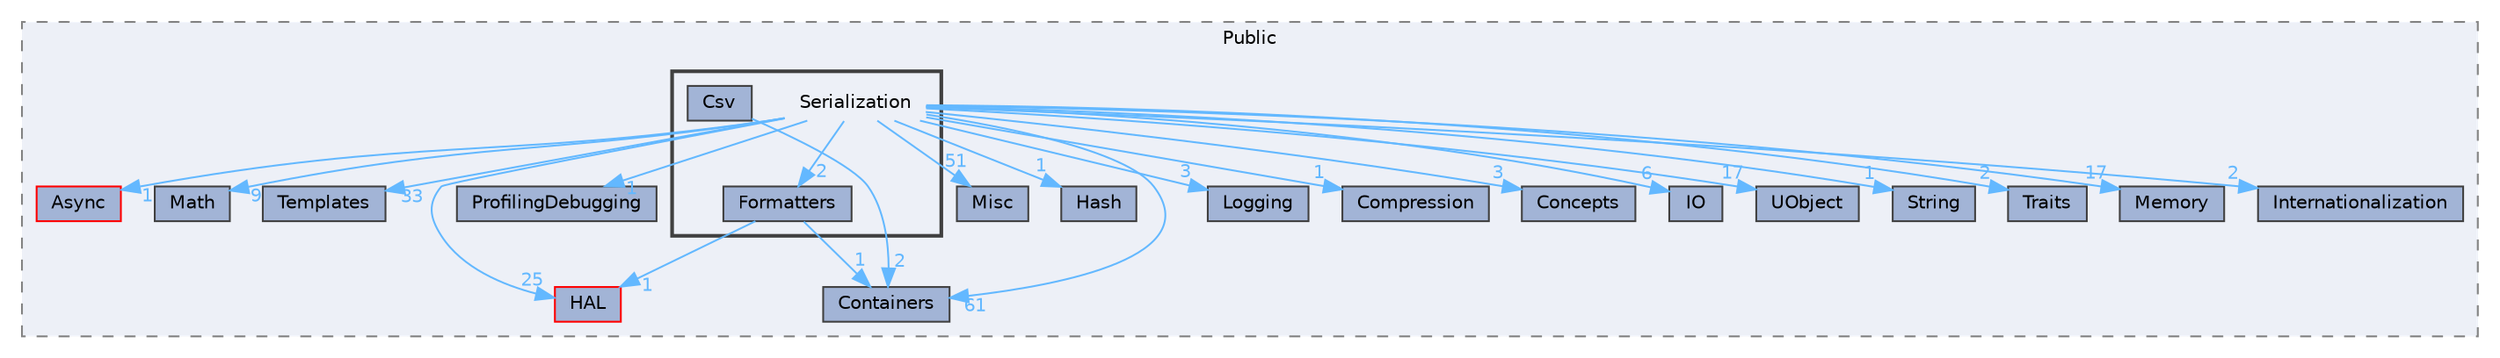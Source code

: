 digraph "Serialization"
{
 // INTERACTIVE_SVG=YES
 // LATEX_PDF_SIZE
  bgcolor="transparent";
  edge [fontname=Helvetica,fontsize=10,labelfontname=Helvetica,labelfontsize=10];
  node [fontname=Helvetica,fontsize=10,shape=box,height=0.2,width=0.4];
  compound=true
  subgraph clusterdir_ba49309ee78fabe0452662bc1a7ef37d {
    graph [ bgcolor="#edf0f7", pencolor="grey50", label="Public", fontname=Helvetica,fontsize=10 style="filled,dashed", URL="dir_ba49309ee78fabe0452662bc1a7ef37d.html",tooltip=""]
  dir_05d66f52e7112794eb14e508e2415903 [label="ProfilingDebugging", fillcolor="#a2b4d6", color="grey25", style="filled", URL="dir_05d66f52e7112794eb14e508e2415903.html",tooltip=""];
  dir_fab0544b3443f914df6ed288343023f7 [label="Async", fillcolor="#a2b4d6", color="red", style="filled", URL="dir_fab0544b3443f914df6ed288343023f7.html",tooltip=""];
  dir_d9c32345848c1de2353c1248bbdefaac [label="Math", fillcolor="#a2b4d6", color="grey25", style="filled", URL="dir_d9c32345848c1de2353c1248bbdefaac.html",tooltip=""];
  dir_d923b29e5793e4ca6ecf89bd6d2fe94d [label="Templates", fillcolor="#a2b4d6", color="grey25", style="filled", URL="dir_d923b29e5793e4ca6ecf89bd6d2fe94d.html",tooltip=""];
  dir_d6d4edf6ba84739b62e6fae684879a69 [label="Containers", fillcolor="#a2b4d6", color="grey25", style="filled", URL="dir_d6d4edf6ba84739b62e6fae684879a69.html",tooltip=""];
  dir_cdbe86fff28349c50d558c00879cc362 [label="Logging", fillcolor="#a2b4d6", color="grey25", style="filled", URL="dir_cdbe86fff28349c50d558c00879cc362.html",tooltip=""];
  dir_c4f461ceca7dce2b5f55ab3999b4eee0 [label="Compression", fillcolor="#a2b4d6", color="grey25", style="filled", URL="dir_c4f461ceca7dce2b5f55ab3999b4eee0.html",tooltip=""];
  dir_c26db620287ff9e106cb2aff5aef10fd [label="Concepts", fillcolor="#a2b4d6", color="grey25", style="filled", URL="dir_c26db620287ff9e106cb2aff5aef10fd.html",tooltip=""];
  dir_06b681a867cd45e91f64ca04156625cf [label="HAL", fillcolor="#a2b4d6", color="red", style="filled", URL="dir_06b681a867cd45e91f64ca04156625cf.html",tooltip=""];
  dir_0c2f4c181c778ca137d016db61c3ffd6 [label="IO", fillcolor="#a2b4d6", color="grey25", style="filled", URL="dir_0c2f4c181c778ca137d016db61c3ffd6.html",tooltip=""];
  dir_2d932d80d33aabcfd2bb1405923ee501 [label="UObject", fillcolor="#a2b4d6", color="grey25", style="filled", URL="dir_2d932d80d33aabcfd2bb1405923ee501.html",tooltip=""];
  dir_320360e1f078dda43a743c6d58bbd9d4 [label="String", fillcolor="#a2b4d6", color="grey25", style="filled", URL="dir_320360e1f078dda43a743c6d58bbd9d4.html",tooltip=""];
  dir_5ba3ce5a6b2972cf607ff00f8102a12d [label="Traits", fillcolor="#a2b4d6", color="grey25", style="filled", URL="dir_5ba3ce5a6b2972cf607ff00f8102a12d.html",tooltip=""];
  dir_61f53bcac5392dd93e7b6b179c6206e3 [label="Memory", fillcolor="#a2b4d6", color="grey25", style="filled", URL="dir_61f53bcac5392dd93e7b6b179c6206e3.html",tooltip=""];
  dir_7c36f6222b1cd3894142f27e327fdf31 [label="Internationalization", fillcolor="#a2b4d6", color="grey25", style="filled", URL="dir_7c36f6222b1cd3894142f27e327fdf31.html",tooltip=""];
  dir_8d7b93d547498163f6da7ff79a1b5a4d [label="Misc", fillcolor="#a2b4d6", color="grey25", style="filled", URL="dir_8d7b93d547498163f6da7ff79a1b5a4d.html",tooltip=""];
  dir_a38a951f27dd3f115870e584331ce9ae [label="Hash", fillcolor="#a2b4d6", color="grey25", style="filled", URL="dir_a38a951f27dd3f115870e584331ce9ae.html",tooltip=""];
  subgraph clusterdir_4acb951885fdf3c7a4c2ab809ab845db {
    graph [ bgcolor="#edf0f7", pencolor="grey25", label="", fontname=Helvetica,fontsize=10 style="filled,bold", URL="dir_4acb951885fdf3c7a4c2ab809ab845db.html",tooltip=""]
    dir_4acb951885fdf3c7a4c2ab809ab845db [shape=plaintext, label="Serialization"];
  dir_f60b84d07e5fbf5c5fed46219ab536bb [label="Csv", fillcolor="#a2b4d6", color="grey25", style="filled", URL="dir_f60b84d07e5fbf5c5fed46219ab536bb.html",tooltip=""];
  dir_b14b6dfbd50a96c3bbc1ad2fc6d1c602 [label="Formatters", fillcolor="#a2b4d6", color="grey25", style="filled", URL="dir_b14b6dfbd50a96c3bbc1ad2fc6d1c602.html",tooltip=""];
  }
  }
  dir_4acb951885fdf3c7a4c2ab809ab845db->dir_05d66f52e7112794eb14e508e2415903 [headlabel="1", labeldistance=1.5 headhref="dir_001018_000773.html" href="dir_001018_000773.html" color="steelblue1" fontcolor="steelblue1"];
  dir_4acb951885fdf3c7a4c2ab809ab845db->dir_06b681a867cd45e91f64ca04156625cf [headlabel="25", labeldistance=1.5 headhref="dir_001018_000461.html" href="dir_001018_000461.html" color="steelblue1" fontcolor="steelblue1"];
  dir_4acb951885fdf3c7a4c2ab809ab845db->dir_0c2f4c181c778ca137d016db61c3ffd6 [headlabel="6", labeldistance=1.5 headhref="dir_001018_000535.html" href="dir_001018_000535.html" color="steelblue1" fontcolor="steelblue1"];
  dir_4acb951885fdf3c7a4c2ab809ab845db->dir_2d932d80d33aabcfd2bb1405923ee501 [headlabel="17", labeldistance=1.5 headhref="dir_001018_001227.html" href="dir_001018_001227.html" color="steelblue1" fontcolor="steelblue1"];
  dir_4acb951885fdf3c7a4c2ab809ab845db->dir_320360e1f078dda43a743c6d58bbd9d4 [headlabel="1", labeldistance=1.5 headhref="dir_001018_001142.html" href="dir_001018_001142.html" color="steelblue1" fontcolor="steelblue1"];
  dir_4acb951885fdf3c7a4c2ab809ab845db->dir_5ba3ce5a6b2972cf607ff00f8102a12d [headlabel="2", labeldistance=1.5 headhref="dir_001018_001212.html" href="dir_001018_001212.html" color="steelblue1" fontcolor="steelblue1"];
  dir_4acb951885fdf3c7a4c2ab809ab845db->dir_61f53bcac5392dd93e7b6b179c6206e3 [headlabel="17", labeldistance=1.5 headhref="dir_001018_000620.html" href="dir_001018_000620.html" color="steelblue1" fontcolor="steelblue1"];
  dir_4acb951885fdf3c7a4c2ab809ab845db->dir_7c36f6222b1cd3894142f27e327fdf31 [headlabel="2", labeldistance=1.5 headhref="dir_001018_000526.html" href="dir_001018_000526.html" color="steelblue1" fontcolor="steelblue1"];
  dir_4acb951885fdf3c7a4c2ab809ab845db->dir_8d7b93d547498163f6da7ff79a1b5a4d [headlabel="51", labeldistance=1.5 headhref="dir_001018_000649.html" href="dir_001018_000649.html" color="steelblue1" fontcolor="steelblue1"];
  dir_4acb951885fdf3c7a4c2ab809ab845db->dir_a38a951f27dd3f115870e584331ce9ae [headlabel="1", labeldistance=1.5 headhref="dir_001018_000470.html" href="dir_001018_000470.html" color="steelblue1" fontcolor="steelblue1"];
  dir_4acb951885fdf3c7a4c2ab809ab845db->dir_b14b6dfbd50a96c3bbc1ad2fc6d1c602 [headlabel="2", labeldistance=1.5 headhref="dir_001018_000408.html" href="dir_001018_000408.html" color="steelblue1" fontcolor="steelblue1"];
  dir_4acb951885fdf3c7a4c2ab809ab845db->dir_c26db620287ff9e106cb2aff5aef10fd [headlabel="3", labeldistance=1.5 headhref="dir_001018_000236.html" href="dir_001018_000236.html" color="steelblue1" fontcolor="steelblue1"];
  dir_4acb951885fdf3c7a4c2ab809ab845db->dir_c4f461ceca7dce2b5f55ab3999b4eee0 [headlabel="1", labeldistance=1.5 headhref="dir_001018_000235.html" href="dir_001018_000235.html" color="steelblue1" fontcolor="steelblue1"];
  dir_4acb951885fdf3c7a4c2ab809ab845db->dir_cdbe86fff28349c50d558c00879cc362 [headlabel="3", labeldistance=1.5 headhref="dir_001018_000592.html" href="dir_001018_000592.html" color="steelblue1" fontcolor="steelblue1"];
  dir_4acb951885fdf3c7a4c2ab809ab845db->dir_d6d4edf6ba84739b62e6fae684879a69 [headlabel="61", labeldistance=1.5 headhref="dir_001018_000253.html" href="dir_001018_000253.html" color="steelblue1" fontcolor="steelblue1"];
  dir_4acb951885fdf3c7a4c2ab809ab845db->dir_d923b29e5793e4ca6ecf89bd6d2fe94d [headlabel="33", labeldistance=1.5 headhref="dir_001018_001176.html" href="dir_001018_001176.html" color="steelblue1" fontcolor="steelblue1"];
  dir_4acb951885fdf3c7a4c2ab809ab845db->dir_d9c32345848c1de2353c1248bbdefaac [headlabel="9", labeldistance=1.5 headhref="dir_001018_000608.html" href="dir_001018_000608.html" color="steelblue1" fontcolor="steelblue1"];
  dir_4acb951885fdf3c7a4c2ab809ab845db->dir_fab0544b3443f914df6ed288343023f7 [headlabel="1", labeldistance=1.5 headhref="dir_001018_000065.html" href="dir_001018_000065.html" color="steelblue1" fontcolor="steelblue1"];
  dir_f60b84d07e5fbf5c5fed46219ab536bb->dir_d6d4edf6ba84739b62e6fae684879a69 [headlabel="2", labeldistance=1.5 headhref="dir_000270_000253.html" href="dir_000270_000253.html" color="steelblue1" fontcolor="steelblue1"];
  dir_b14b6dfbd50a96c3bbc1ad2fc6d1c602->dir_06b681a867cd45e91f64ca04156625cf [headlabel="1", labeldistance=1.5 headhref="dir_000408_000461.html" href="dir_000408_000461.html" color="steelblue1" fontcolor="steelblue1"];
  dir_b14b6dfbd50a96c3bbc1ad2fc6d1c602->dir_d6d4edf6ba84739b62e6fae684879a69 [headlabel="1", labeldistance=1.5 headhref="dir_000408_000253.html" href="dir_000408_000253.html" color="steelblue1" fontcolor="steelblue1"];
}

